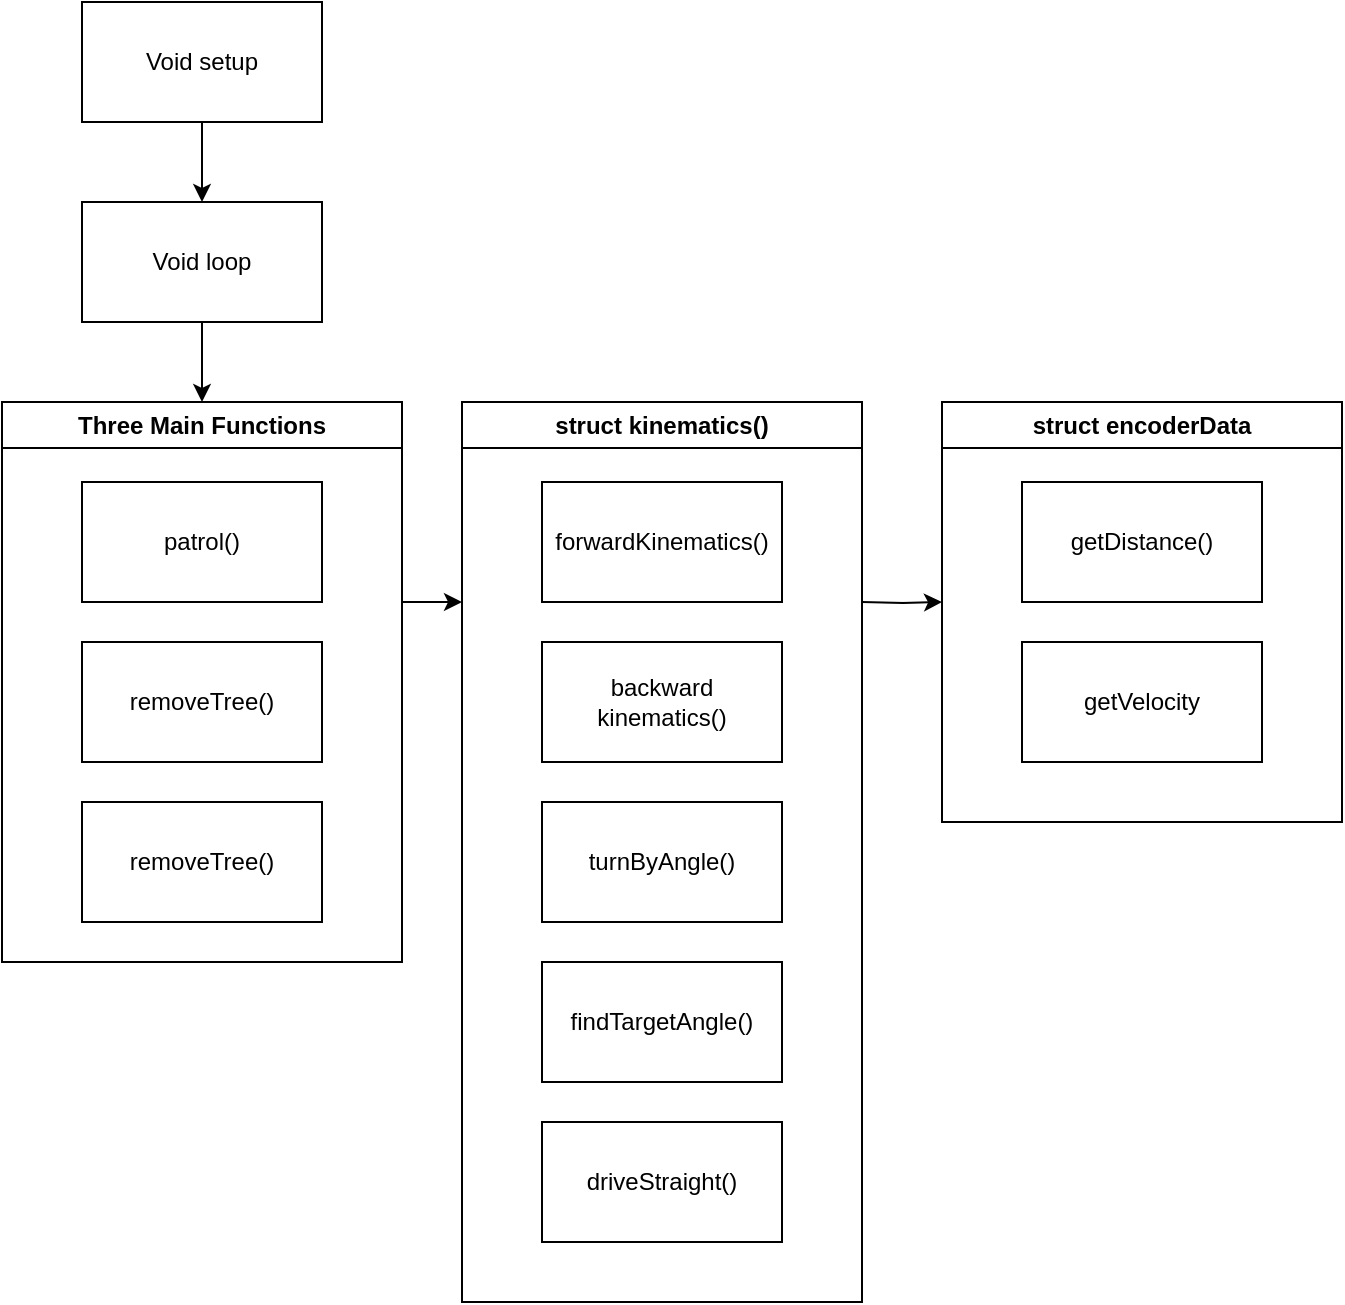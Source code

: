 <mxfile version="22.1.8" type="github">
  <diagram name="Page-1" id="OnQUaINcqfUY91vmZkuj">
    <mxGraphModel dx="684" dy="721" grid="1" gridSize="10" guides="1" tooltips="1" connect="1" arrows="1" fold="1" page="1" pageScale="1" pageWidth="827" pageHeight="1169" math="0" shadow="0">
      <root>
        <mxCell id="0" />
        <mxCell id="1" parent="0" />
        <mxCell id="K2TaO5TzR4r3G8ozo6-y-20" value="" style="edgeStyle=orthogonalEdgeStyle;rounded=0;orthogonalLoop=1;jettySize=auto;html=1;entryX=0.5;entryY=0;entryDx=0;entryDy=0;" edge="1" parent="1" source="K2TaO5TzR4r3G8ozo6-y-5" target="K2TaO5TzR4r3G8ozo6-y-19">
          <mxGeometry relative="1" as="geometry" />
        </mxCell>
        <mxCell id="K2TaO5TzR4r3G8ozo6-y-5" value="Void loop" style="rounded=0;whiteSpace=wrap;html=1;" vertex="1" parent="1">
          <mxGeometry x="70" y="120" width="120" height="60" as="geometry" />
        </mxCell>
        <mxCell id="K2TaO5TzR4r3G8ozo6-y-8" value="" style="edgeStyle=orthogonalEdgeStyle;rounded=0;orthogonalLoop=1;jettySize=auto;html=1;" edge="1" parent="1" source="K2TaO5TzR4r3G8ozo6-y-7" target="K2TaO5TzR4r3G8ozo6-y-5">
          <mxGeometry relative="1" as="geometry" />
        </mxCell>
        <mxCell id="K2TaO5TzR4r3G8ozo6-y-7" value="Void setup" style="rounded=0;whiteSpace=wrap;html=1;" vertex="1" parent="1">
          <mxGeometry x="70" y="20" width="120" height="60" as="geometry" />
        </mxCell>
        <mxCell id="K2TaO5TzR4r3G8ozo6-y-9" value="patrol()" style="rounded=0;whiteSpace=wrap;html=1;" vertex="1" parent="1">
          <mxGeometry x="70" y="260" width="120" height="60" as="geometry" />
        </mxCell>
        <mxCell id="K2TaO5TzR4r3G8ozo6-y-12" value="removeTree()" style="rounded=0;whiteSpace=wrap;html=1;" vertex="1" parent="1">
          <mxGeometry x="70" y="340" width="120" height="60" as="geometry" />
        </mxCell>
        <mxCell id="K2TaO5TzR4r3G8ozo6-y-17" value="removeTree()" style="rounded=0;whiteSpace=wrap;html=1;" vertex="1" parent="1">
          <mxGeometry x="70" y="420" width="120" height="60" as="geometry" />
        </mxCell>
        <mxCell id="K2TaO5TzR4r3G8ozo6-y-39" style="edgeStyle=orthogonalEdgeStyle;rounded=0;orthogonalLoop=1;jettySize=auto;html=1;" edge="1" parent="1">
          <mxGeometry relative="1" as="geometry">
            <mxPoint x="260" y="320" as="targetPoint" />
            <mxPoint x="230" y="320" as="sourcePoint" />
          </mxGeometry>
        </mxCell>
        <mxCell id="K2TaO5TzR4r3G8ozo6-y-19" value="Three Main Functions" style="swimlane;whiteSpace=wrap;html=1;" vertex="1" parent="1">
          <mxGeometry x="30" y="220" width="200" height="280" as="geometry">
            <mxRectangle x="170" y="260" width="160" height="30" as="alternateBounds" />
          </mxGeometry>
        </mxCell>
        <mxCell id="K2TaO5TzR4r3G8ozo6-y-38" style="edgeStyle=orthogonalEdgeStyle;rounded=0;orthogonalLoop=1;jettySize=auto;html=1;" edge="1" parent="1">
          <mxGeometry relative="1" as="geometry">
            <mxPoint x="460" y="320" as="sourcePoint" />
            <mxPoint x="500" y="320" as="targetPoint" />
          </mxGeometry>
        </mxCell>
        <mxCell id="K2TaO5TzR4r3G8ozo6-y-21" value="struct kinematics()" style="swimlane;whiteSpace=wrap;html=1;" vertex="1" parent="1">
          <mxGeometry x="260" y="220" width="200" height="450" as="geometry" />
        </mxCell>
        <mxCell id="K2TaO5TzR4r3G8ozo6-y-26" value="forwardKinematics()" style="rounded=0;whiteSpace=wrap;html=1;" vertex="1" parent="K2TaO5TzR4r3G8ozo6-y-21">
          <mxGeometry x="40" y="40" width="120" height="60" as="geometry" />
        </mxCell>
        <mxCell id="K2TaO5TzR4r3G8ozo6-y-27" value="backward kinematics()" style="rounded=0;whiteSpace=wrap;html=1;" vertex="1" parent="K2TaO5TzR4r3G8ozo6-y-21">
          <mxGeometry x="40" y="120" width="120" height="60" as="geometry" />
        </mxCell>
        <mxCell id="K2TaO5TzR4r3G8ozo6-y-28" value="turnByAngle()" style="rounded=0;whiteSpace=wrap;html=1;" vertex="1" parent="K2TaO5TzR4r3G8ozo6-y-21">
          <mxGeometry x="40" y="200" width="120" height="60" as="geometry" />
        </mxCell>
        <mxCell id="K2TaO5TzR4r3G8ozo6-y-29" value="findTargetAngle()" style="rounded=0;whiteSpace=wrap;html=1;" vertex="1" parent="K2TaO5TzR4r3G8ozo6-y-21">
          <mxGeometry x="40" y="280" width="120" height="60" as="geometry" />
        </mxCell>
        <mxCell id="K2TaO5TzR4r3G8ozo6-y-30" value="driveStraight()" style="rounded=0;whiteSpace=wrap;html=1;" vertex="1" parent="K2TaO5TzR4r3G8ozo6-y-21">
          <mxGeometry x="40" y="360" width="120" height="60" as="geometry" />
        </mxCell>
        <mxCell id="K2TaO5TzR4r3G8ozo6-y-32" value="struct encoderData" style="swimlane;whiteSpace=wrap;html=1;" vertex="1" parent="1">
          <mxGeometry x="500" y="220" width="200" height="210" as="geometry" />
        </mxCell>
        <mxCell id="K2TaO5TzR4r3G8ozo6-y-33" value="getDistance()" style="rounded=0;whiteSpace=wrap;html=1;" vertex="1" parent="K2TaO5TzR4r3G8ozo6-y-32">
          <mxGeometry x="40" y="40" width="120" height="60" as="geometry" />
        </mxCell>
        <mxCell id="K2TaO5TzR4r3G8ozo6-y-34" value="getVelocity" style="rounded=0;whiteSpace=wrap;html=1;" vertex="1" parent="K2TaO5TzR4r3G8ozo6-y-32">
          <mxGeometry x="40" y="120" width="120" height="60" as="geometry" />
        </mxCell>
      </root>
    </mxGraphModel>
  </diagram>
</mxfile>
